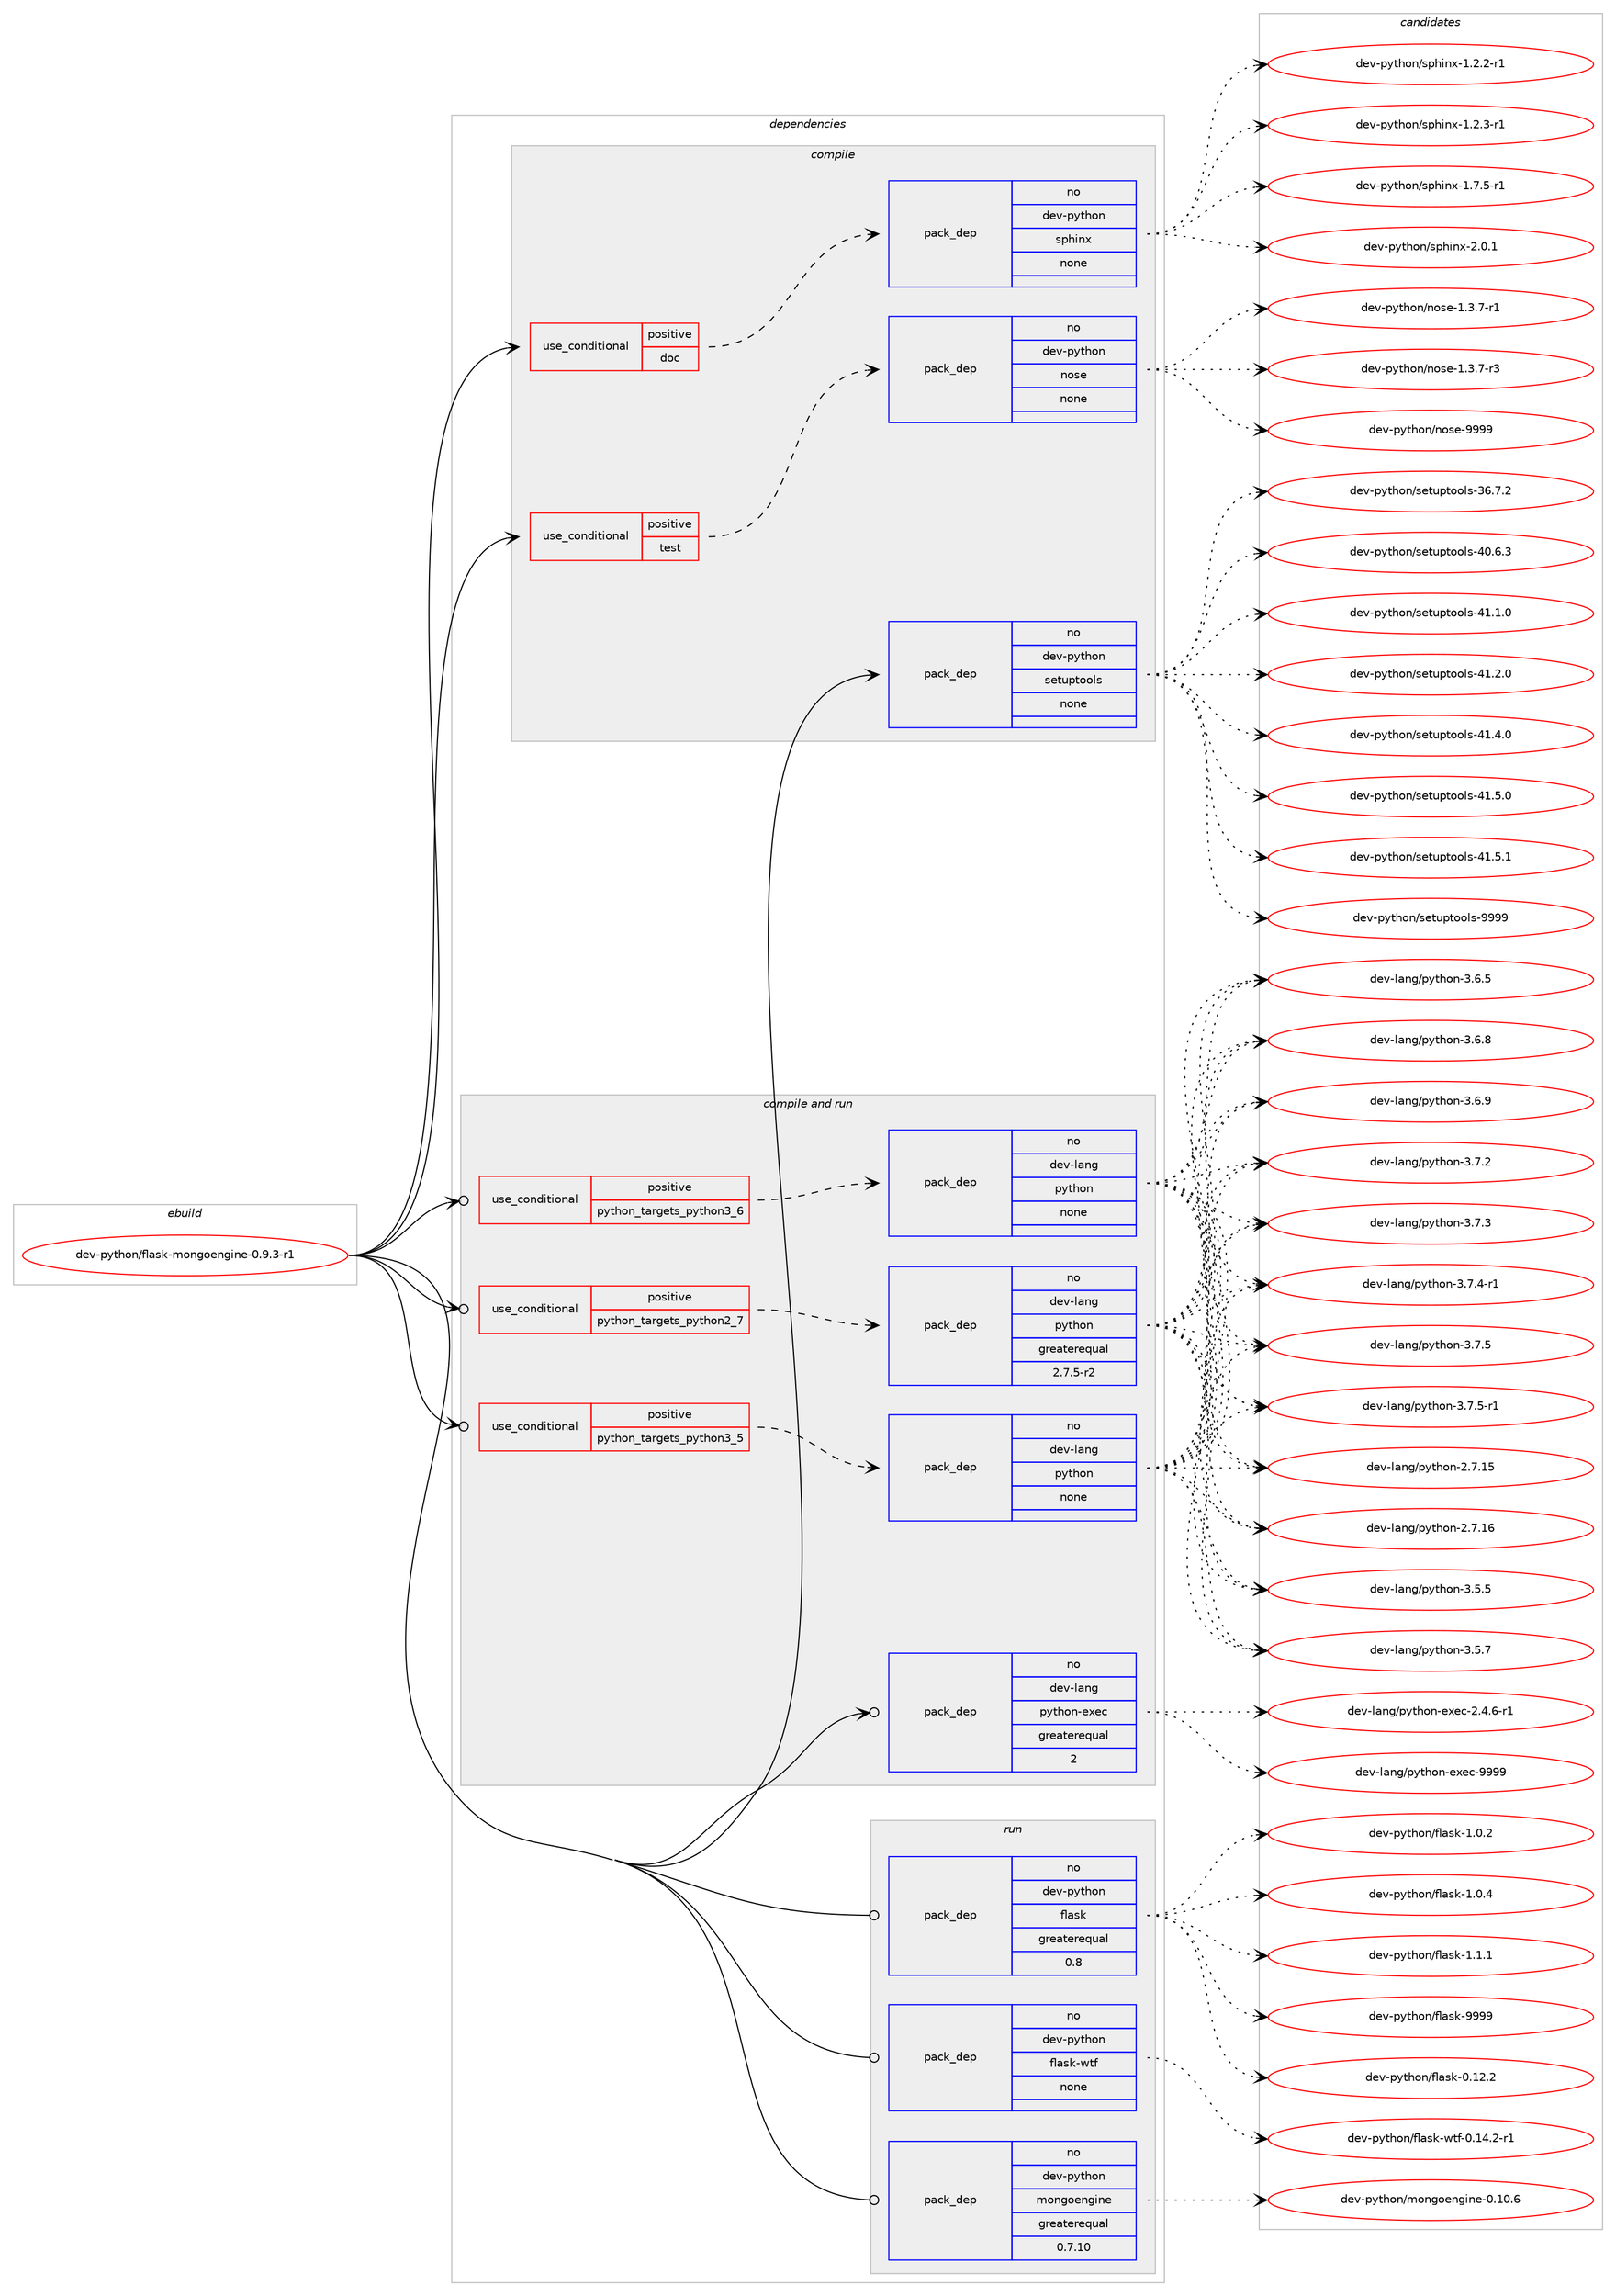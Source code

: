 digraph prolog {

# *************
# Graph options
# *************

newrank=true;
concentrate=true;
compound=true;
graph [rankdir=LR,fontname=Helvetica,fontsize=10,ranksep=1.5];#, ranksep=2.5, nodesep=0.2];
edge  [arrowhead=vee];
node  [fontname=Helvetica,fontsize=10];

# **********
# The ebuild
# **********

subgraph cluster_leftcol {
color=gray;
rank=same;
label=<<i>ebuild</i>>;
id [label="dev-python/flask-mongoengine-0.9.3-r1", color=red, width=4, href="../dev-python/flask-mongoengine-0.9.3-r1.svg"];
}

# ****************
# The dependencies
# ****************

subgraph cluster_midcol {
color=gray;
label=<<i>dependencies</i>>;
subgraph cluster_compile {
fillcolor="#eeeeee";
style=filled;
label=<<i>compile</i>>;
subgraph cond139533 {
dependency605139 [label=<<TABLE BORDER="0" CELLBORDER="1" CELLSPACING="0" CELLPADDING="4"><TR><TD ROWSPAN="3" CELLPADDING="10">use_conditional</TD></TR><TR><TD>positive</TD></TR><TR><TD>doc</TD></TR></TABLE>>, shape=none, color=red];
subgraph pack453809 {
dependency605140 [label=<<TABLE BORDER="0" CELLBORDER="1" CELLSPACING="0" CELLPADDING="4" WIDTH="220"><TR><TD ROWSPAN="6" CELLPADDING="30">pack_dep</TD></TR><TR><TD WIDTH="110">no</TD></TR><TR><TD>dev-python</TD></TR><TR><TD>sphinx</TD></TR><TR><TD>none</TD></TR><TR><TD></TD></TR></TABLE>>, shape=none, color=blue];
}
dependency605139:e -> dependency605140:w [weight=20,style="dashed",arrowhead="vee"];
}
id:e -> dependency605139:w [weight=20,style="solid",arrowhead="vee"];
subgraph cond139534 {
dependency605141 [label=<<TABLE BORDER="0" CELLBORDER="1" CELLSPACING="0" CELLPADDING="4"><TR><TD ROWSPAN="3" CELLPADDING="10">use_conditional</TD></TR><TR><TD>positive</TD></TR><TR><TD>test</TD></TR></TABLE>>, shape=none, color=red];
subgraph pack453810 {
dependency605142 [label=<<TABLE BORDER="0" CELLBORDER="1" CELLSPACING="0" CELLPADDING="4" WIDTH="220"><TR><TD ROWSPAN="6" CELLPADDING="30">pack_dep</TD></TR><TR><TD WIDTH="110">no</TD></TR><TR><TD>dev-python</TD></TR><TR><TD>nose</TD></TR><TR><TD>none</TD></TR><TR><TD></TD></TR></TABLE>>, shape=none, color=blue];
}
dependency605141:e -> dependency605142:w [weight=20,style="dashed",arrowhead="vee"];
}
id:e -> dependency605141:w [weight=20,style="solid",arrowhead="vee"];
subgraph pack453811 {
dependency605143 [label=<<TABLE BORDER="0" CELLBORDER="1" CELLSPACING="0" CELLPADDING="4" WIDTH="220"><TR><TD ROWSPAN="6" CELLPADDING="30">pack_dep</TD></TR><TR><TD WIDTH="110">no</TD></TR><TR><TD>dev-python</TD></TR><TR><TD>setuptools</TD></TR><TR><TD>none</TD></TR><TR><TD></TD></TR></TABLE>>, shape=none, color=blue];
}
id:e -> dependency605143:w [weight=20,style="solid",arrowhead="vee"];
}
subgraph cluster_compileandrun {
fillcolor="#eeeeee";
style=filled;
label=<<i>compile and run</i>>;
subgraph cond139535 {
dependency605144 [label=<<TABLE BORDER="0" CELLBORDER="1" CELLSPACING="0" CELLPADDING="4"><TR><TD ROWSPAN="3" CELLPADDING="10">use_conditional</TD></TR><TR><TD>positive</TD></TR><TR><TD>python_targets_python2_7</TD></TR></TABLE>>, shape=none, color=red];
subgraph pack453812 {
dependency605145 [label=<<TABLE BORDER="0" CELLBORDER="1" CELLSPACING="0" CELLPADDING="4" WIDTH="220"><TR><TD ROWSPAN="6" CELLPADDING="30">pack_dep</TD></TR><TR><TD WIDTH="110">no</TD></TR><TR><TD>dev-lang</TD></TR><TR><TD>python</TD></TR><TR><TD>greaterequal</TD></TR><TR><TD>2.7.5-r2</TD></TR></TABLE>>, shape=none, color=blue];
}
dependency605144:e -> dependency605145:w [weight=20,style="dashed",arrowhead="vee"];
}
id:e -> dependency605144:w [weight=20,style="solid",arrowhead="odotvee"];
subgraph cond139536 {
dependency605146 [label=<<TABLE BORDER="0" CELLBORDER="1" CELLSPACING="0" CELLPADDING="4"><TR><TD ROWSPAN="3" CELLPADDING="10">use_conditional</TD></TR><TR><TD>positive</TD></TR><TR><TD>python_targets_python3_5</TD></TR></TABLE>>, shape=none, color=red];
subgraph pack453813 {
dependency605147 [label=<<TABLE BORDER="0" CELLBORDER="1" CELLSPACING="0" CELLPADDING="4" WIDTH="220"><TR><TD ROWSPAN="6" CELLPADDING="30">pack_dep</TD></TR><TR><TD WIDTH="110">no</TD></TR><TR><TD>dev-lang</TD></TR><TR><TD>python</TD></TR><TR><TD>none</TD></TR><TR><TD></TD></TR></TABLE>>, shape=none, color=blue];
}
dependency605146:e -> dependency605147:w [weight=20,style="dashed",arrowhead="vee"];
}
id:e -> dependency605146:w [weight=20,style="solid",arrowhead="odotvee"];
subgraph cond139537 {
dependency605148 [label=<<TABLE BORDER="0" CELLBORDER="1" CELLSPACING="0" CELLPADDING="4"><TR><TD ROWSPAN="3" CELLPADDING="10">use_conditional</TD></TR><TR><TD>positive</TD></TR><TR><TD>python_targets_python3_6</TD></TR></TABLE>>, shape=none, color=red];
subgraph pack453814 {
dependency605149 [label=<<TABLE BORDER="0" CELLBORDER="1" CELLSPACING="0" CELLPADDING="4" WIDTH="220"><TR><TD ROWSPAN="6" CELLPADDING="30">pack_dep</TD></TR><TR><TD WIDTH="110">no</TD></TR><TR><TD>dev-lang</TD></TR><TR><TD>python</TD></TR><TR><TD>none</TD></TR><TR><TD></TD></TR></TABLE>>, shape=none, color=blue];
}
dependency605148:e -> dependency605149:w [weight=20,style="dashed",arrowhead="vee"];
}
id:e -> dependency605148:w [weight=20,style="solid",arrowhead="odotvee"];
subgraph pack453815 {
dependency605150 [label=<<TABLE BORDER="0" CELLBORDER="1" CELLSPACING="0" CELLPADDING="4" WIDTH="220"><TR><TD ROWSPAN="6" CELLPADDING="30">pack_dep</TD></TR><TR><TD WIDTH="110">no</TD></TR><TR><TD>dev-lang</TD></TR><TR><TD>python-exec</TD></TR><TR><TD>greaterequal</TD></TR><TR><TD>2</TD></TR></TABLE>>, shape=none, color=blue];
}
id:e -> dependency605150:w [weight=20,style="solid",arrowhead="odotvee"];
}
subgraph cluster_run {
fillcolor="#eeeeee";
style=filled;
label=<<i>run</i>>;
subgraph pack453816 {
dependency605151 [label=<<TABLE BORDER="0" CELLBORDER="1" CELLSPACING="0" CELLPADDING="4" WIDTH="220"><TR><TD ROWSPAN="6" CELLPADDING="30">pack_dep</TD></TR><TR><TD WIDTH="110">no</TD></TR><TR><TD>dev-python</TD></TR><TR><TD>flask</TD></TR><TR><TD>greaterequal</TD></TR><TR><TD>0.8</TD></TR></TABLE>>, shape=none, color=blue];
}
id:e -> dependency605151:w [weight=20,style="solid",arrowhead="odot"];
subgraph pack453817 {
dependency605152 [label=<<TABLE BORDER="0" CELLBORDER="1" CELLSPACING="0" CELLPADDING="4" WIDTH="220"><TR><TD ROWSPAN="6" CELLPADDING="30">pack_dep</TD></TR><TR><TD WIDTH="110">no</TD></TR><TR><TD>dev-python</TD></TR><TR><TD>flask-wtf</TD></TR><TR><TD>none</TD></TR><TR><TD></TD></TR></TABLE>>, shape=none, color=blue];
}
id:e -> dependency605152:w [weight=20,style="solid",arrowhead="odot"];
subgraph pack453818 {
dependency605153 [label=<<TABLE BORDER="0" CELLBORDER="1" CELLSPACING="0" CELLPADDING="4" WIDTH="220"><TR><TD ROWSPAN="6" CELLPADDING="30">pack_dep</TD></TR><TR><TD WIDTH="110">no</TD></TR><TR><TD>dev-python</TD></TR><TR><TD>mongoengine</TD></TR><TR><TD>greaterequal</TD></TR><TR><TD>0.7.10</TD></TR></TABLE>>, shape=none, color=blue];
}
id:e -> dependency605153:w [weight=20,style="solid",arrowhead="odot"];
}
}

# **************
# The candidates
# **************

subgraph cluster_choices {
rank=same;
color=gray;
label=<<i>candidates</i>>;

subgraph choice453809 {
color=black;
nodesep=1;
choice10010111845112121116104111110471151121041051101204549465046504511449 [label="dev-python/sphinx-1.2.2-r1", color=red, width=4,href="../dev-python/sphinx-1.2.2-r1.svg"];
choice10010111845112121116104111110471151121041051101204549465046514511449 [label="dev-python/sphinx-1.2.3-r1", color=red, width=4,href="../dev-python/sphinx-1.2.3-r1.svg"];
choice10010111845112121116104111110471151121041051101204549465546534511449 [label="dev-python/sphinx-1.7.5-r1", color=red, width=4,href="../dev-python/sphinx-1.7.5-r1.svg"];
choice1001011184511212111610411111047115112104105110120455046484649 [label="dev-python/sphinx-2.0.1", color=red, width=4,href="../dev-python/sphinx-2.0.1.svg"];
dependency605140:e -> choice10010111845112121116104111110471151121041051101204549465046504511449:w [style=dotted,weight="100"];
dependency605140:e -> choice10010111845112121116104111110471151121041051101204549465046514511449:w [style=dotted,weight="100"];
dependency605140:e -> choice10010111845112121116104111110471151121041051101204549465546534511449:w [style=dotted,weight="100"];
dependency605140:e -> choice1001011184511212111610411111047115112104105110120455046484649:w [style=dotted,weight="100"];
}
subgraph choice453810 {
color=black;
nodesep=1;
choice10010111845112121116104111110471101111151014549465146554511449 [label="dev-python/nose-1.3.7-r1", color=red, width=4,href="../dev-python/nose-1.3.7-r1.svg"];
choice10010111845112121116104111110471101111151014549465146554511451 [label="dev-python/nose-1.3.7-r3", color=red, width=4,href="../dev-python/nose-1.3.7-r3.svg"];
choice10010111845112121116104111110471101111151014557575757 [label="dev-python/nose-9999", color=red, width=4,href="../dev-python/nose-9999.svg"];
dependency605142:e -> choice10010111845112121116104111110471101111151014549465146554511449:w [style=dotted,weight="100"];
dependency605142:e -> choice10010111845112121116104111110471101111151014549465146554511451:w [style=dotted,weight="100"];
dependency605142:e -> choice10010111845112121116104111110471101111151014557575757:w [style=dotted,weight="100"];
}
subgraph choice453811 {
color=black;
nodesep=1;
choice100101118451121211161041111104711510111611711211611111110811545515446554650 [label="dev-python/setuptools-36.7.2", color=red, width=4,href="../dev-python/setuptools-36.7.2.svg"];
choice100101118451121211161041111104711510111611711211611111110811545524846544651 [label="dev-python/setuptools-40.6.3", color=red, width=4,href="../dev-python/setuptools-40.6.3.svg"];
choice100101118451121211161041111104711510111611711211611111110811545524946494648 [label="dev-python/setuptools-41.1.0", color=red, width=4,href="../dev-python/setuptools-41.1.0.svg"];
choice100101118451121211161041111104711510111611711211611111110811545524946504648 [label="dev-python/setuptools-41.2.0", color=red, width=4,href="../dev-python/setuptools-41.2.0.svg"];
choice100101118451121211161041111104711510111611711211611111110811545524946524648 [label="dev-python/setuptools-41.4.0", color=red, width=4,href="../dev-python/setuptools-41.4.0.svg"];
choice100101118451121211161041111104711510111611711211611111110811545524946534648 [label="dev-python/setuptools-41.5.0", color=red, width=4,href="../dev-python/setuptools-41.5.0.svg"];
choice100101118451121211161041111104711510111611711211611111110811545524946534649 [label="dev-python/setuptools-41.5.1", color=red, width=4,href="../dev-python/setuptools-41.5.1.svg"];
choice10010111845112121116104111110471151011161171121161111111081154557575757 [label="dev-python/setuptools-9999", color=red, width=4,href="../dev-python/setuptools-9999.svg"];
dependency605143:e -> choice100101118451121211161041111104711510111611711211611111110811545515446554650:w [style=dotted,weight="100"];
dependency605143:e -> choice100101118451121211161041111104711510111611711211611111110811545524846544651:w [style=dotted,weight="100"];
dependency605143:e -> choice100101118451121211161041111104711510111611711211611111110811545524946494648:w [style=dotted,weight="100"];
dependency605143:e -> choice100101118451121211161041111104711510111611711211611111110811545524946504648:w [style=dotted,weight="100"];
dependency605143:e -> choice100101118451121211161041111104711510111611711211611111110811545524946524648:w [style=dotted,weight="100"];
dependency605143:e -> choice100101118451121211161041111104711510111611711211611111110811545524946534648:w [style=dotted,weight="100"];
dependency605143:e -> choice100101118451121211161041111104711510111611711211611111110811545524946534649:w [style=dotted,weight="100"];
dependency605143:e -> choice10010111845112121116104111110471151011161171121161111111081154557575757:w [style=dotted,weight="100"];
}
subgraph choice453812 {
color=black;
nodesep=1;
choice10010111845108971101034711212111610411111045504655464953 [label="dev-lang/python-2.7.15", color=red, width=4,href="../dev-lang/python-2.7.15.svg"];
choice10010111845108971101034711212111610411111045504655464954 [label="dev-lang/python-2.7.16", color=red, width=4,href="../dev-lang/python-2.7.16.svg"];
choice100101118451089711010347112121116104111110455146534653 [label="dev-lang/python-3.5.5", color=red, width=4,href="../dev-lang/python-3.5.5.svg"];
choice100101118451089711010347112121116104111110455146534655 [label="dev-lang/python-3.5.7", color=red, width=4,href="../dev-lang/python-3.5.7.svg"];
choice100101118451089711010347112121116104111110455146544653 [label="dev-lang/python-3.6.5", color=red, width=4,href="../dev-lang/python-3.6.5.svg"];
choice100101118451089711010347112121116104111110455146544656 [label="dev-lang/python-3.6.8", color=red, width=4,href="../dev-lang/python-3.6.8.svg"];
choice100101118451089711010347112121116104111110455146544657 [label="dev-lang/python-3.6.9", color=red, width=4,href="../dev-lang/python-3.6.9.svg"];
choice100101118451089711010347112121116104111110455146554650 [label="dev-lang/python-3.7.2", color=red, width=4,href="../dev-lang/python-3.7.2.svg"];
choice100101118451089711010347112121116104111110455146554651 [label="dev-lang/python-3.7.3", color=red, width=4,href="../dev-lang/python-3.7.3.svg"];
choice1001011184510897110103471121211161041111104551465546524511449 [label="dev-lang/python-3.7.4-r1", color=red, width=4,href="../dev-lang/python-3.7.4-r1.svg"];
choice100101118451089711010347112121116104111110455146554653 [label="dev-lang/python-3.7.5", color=red, width=4,href="../dev-lang/python-3.7.5.svg"];
choice1001011184510897110103471121211161041111104551465546534511449 [label="dev-lang/python-3.7.5-r1", color=red, width=4,href="../dev-lang/python-3.7.5-r1.svg"];
dependency605145:e -> choice10010111845108971101034711212111610411111045504655464953:w [style=dotted,weight="100"];
dependency605145:e -> choice10010111845108971101034711212111610411111045504655464954:w [style=dotted,weight="100"];
dependency605145:e -> choice100101118451089711010347112121116104111110455146534653:w [style=dotted,weight="100"];
dependency605145:e -> choice100101118451089711010347112121116104111110455146534655:w [style=dotted,weight="100"];
dependency605145:e -> choice100101118451089711010347112121116104111110455146544653:w [style=dotted,weight="100"];
dependency605145:e -> choice100101118451089711010347112121116104111110455146544656:w [style=dotted,weight="100"];
dependency605145:e -> choice100101118451089711010347112121116104111110455146544657:w [style=dotted,weight="100"];
dependency605145:e -> choice100101118451089711010347112121116104111110455146554650:w [style=dotted,weight="100"];
dependency605145:e -> choice100101118451089711010347112121116104111110455146554651:w [style=dotted,weight="100"];
dependency605145:e -> choice1001011184510897110103471121211161041111104551465546524511449:w [style=dotted,weight="100"];
dependency605145:e -> choice100101118451089711010347112121116104111110455146554653:w [style=dotted,weight="100"];
dependency605145:e -> choice1001011184510897110103471121211161041111104551465546534511449:w [style=dotted,weight="100"];
}
subgraph choice453813 {
color=black;
nodesep=1;
choice10010111845108971101034711212111610411111045504655464953 [label="dev-lang/python-2.7.15", color=red, width=4,href="../dev-lang/python-2.7.15.svg"];
choice10010111845108971101034711212111610411111045504655464954 [label="dev-lang/python-2.7.16", color=red, width=4,href="../dev-lang/python-2.7.16.svg"];
choice100101118451089711010347112121116104111110455146534653 [label="dev-lang/python-3.5.5", color=red, width=4,href="../dev-lang/python-3.5.5.svg"];
choice100101118451089711010347112121116104111110455146534655 [label="dev-lang/python-3.5.7", color=red, width=4,href="../dev-lang/python-3.5.7.svg"];
choice100101118451089711010347112121116104111110455146544653 [label="dev-lang/python-3.6.5", color=red, width=4,href="../dev-lang/python-3.6.5.svg"];
choice100101118451089711010347112121116104111110455146544656 [label="dev-lang/python-3.6.8", color=red, width=4,href="../dev-lang/python-3.6.8.svg"];
choice100101118451089711010347112121116104111110455146544657 [label="dev-lang/python-3.6.9", color=red, width=4,href="../dev-lang/python-3.6.9.svg"];
choice100101118451089711010347112121116104111110455146554650 [label="dev-lang/python-3.7.2", color=red, width=4,href="../dev-lang/python-3.7.2.svg"];
choice100101118451089711010347112121116104111110455146554651 [label="dev-lang/python-3.7.3", color=red, width=4,href="../dev-lang/python-3.7.3.svg"];
choice1001011184510897110103471121211161041111104551465546524511449 [label="dev-lang/python-3.7.4-r1", color=red, width=4,href="../dev-lang/python-3.7.4-r1.svg"];
choice100101118451089711010347112121116104111110455146554653 [label="dev-lang/python-3.7.5", color=red, width=4,href="../dev-lang/python-3.7.5.svg"];
choice1001011184510897110103471121211161041111104551465546534511449 [label="dev-lang/python-3.7.5-r1", color=red, width=4,href="../dev-lang/python-3.7.5-r1.svg"];
dependency605147:e -> choice10010111845108971101034711212111610411111045504655464953:w [style=dotted,weight="100"];
dependency605147:e -> choice10010111845108971101034711212111610411111045504655464954:w [style=dotted,weight="100"];
dependency605147:e -> choice100101118451089711010347112121116104111110455146534653:w [style=dotted,weight="100"];
dependency605147:e -> choice100101118451089711010347112121116104111110455146534655:w [style=dotted,weight="100"];
dependency605147:e -> choice100101118451089711010347112121116104111110455146544653:w [style=dotted,weight="100"];
dependency605147:e -> choice100101118451089711010347112121116104111110455146544656:w [style=dotted,weight="100"];
dependency605147:e -> choice100101118451089711010347112121116104111110455146544657:w [style=dotted,weight="100"];
dependency605147:e -> choice100101118451089711010347112121116104111110455146554650:w [style=dotted,weight="100"];
dependency605147:e -> choice100101118451089711010347112121116104111110455146554651:w [style=dotted,weight="100"];
dependency605147:e -> choice1001011184510897110103471121211161041111104551465546524511449:w [style=dotted,weight="100"];
dependency605147:e -> choice100101118451089711010347112121116104111110455146554653:w [style=dotted,weight="100"];
dependency605147:e -> choice1001011184510897110103471121211161041111104551465546534511449:w [style=dotted,weight="100"];
}
subgraph choice453814 {
color=black;
nodesep=1;
choice10010111845108971101034711212111610411111045504655464953 [label="dev-lang/python-2.7.15", color=red, width=4,href="../dev-lang/python-2.7.15.svg"];
choice10010111845108971101034711212111610411111045504655464954 [label="dev-lang/python-2.7.16", color=red, width=4,href="../dev-lang/python-2.7.16.svg"];
choice100101118451089711010347112121116104111110455146534653 [label="dev-lang/python-3.5.5", color=red, width=4,href="../dev-lang/python-3.5.5.svg"];
choice100101118451089711010347112121116104111110455146534655 [label="dev-lang/python-3.5.7", color=red, width=4,href="../dev-lang/python-3.5.7.svg"];
choice100101118451089711010347112121116104111110455146544653 [label="dev-lang/python-3.6.5", color=red, width=4,href="../dev-lang/python-3.6.5.svg"];
choice100101118451089711010347112121116104111110455146544656 [label="dev-lang/python-3.6.8", color=red, width=4,href="../dev-lang/python-3.6.8.svg"];
choice100101118451089711010347112121116104111110455146544657 [label="dev-lang/python-3.6.9", color=red, width=4,href="../dev-lang/python-3.6.9.svg"];
choice100101118451089711010347112121116104111110455146554650 [label="dev-lang/python-3.7.2", color=red, width=4,href="../dev-lang/python-3.7.2.svg"];
choice100101118451089711010347112121116104111110455146554651 [label="dev-lang/python-3.7.3", color=red, width=4,href="../dev-lang/python-3.7.3.svg"];
choice1001011184510897110103471121211161041111104551465546524511449 [label="dev-lang/python-3.7.4-r1", color=red, width=4,href="../dev-lang/python-3.7.4-r1.svg"];
choice100101118451089711010347112121116104111110455146554653 [label="dev-lang/python-3.7.5", color=red, width=4,href="../dev-lang/python-3.7.5.svg"];
choice1001011184510897110103471121211161041111104551465546534511449 [label="dev-lang/python-3.7.5-r1", color=red, width=4,href="../dev-lang/python-3.7.5-r1.svg"];
dependency605149:e -> choice10010111845108971101034711212111610411111045504655464953:w [style=dotted,weight="100"];
dependency605149:e -> choice10010111845108971101034711212111610411111045504655464954:w [style=dotted,weight="100"];
dependency605149:e -> choice100101118451089711010347112121116104111110455146534653:w [style=dotted,weight="100"];
dependency605149:e -> choice100101118451089711010347112121116104111110455146534655:w [style=dotted,weight="100"];
dependency605149:e -> choice100101118451089711010347112121116104111110455146544653:w [style=dotted,weight="100"];
dependency605149:e -> choice100101118451089711010347112121116104111110455146544656:w [style=dotted,weight="100"];
dependency605149:e -> choice100101118451089711010347112121116104111110455146544657:w [style=dotted,weight="100"];
dependency605149:e -> choice100101118451089711010347112121116104111110455146554650:w [style=dotted,weight="100"];
dependency605149:e -> choice100101118451089711010347112121116104111110455146554651:w [style=dotted,weight="100"];
dependency605149:e -> choice1001011184510897110103471121211161041111104551465546524511449:w [style=dotted,weight="100"];
dependency605149:e -> choice100101118451089711010347112121116104111110455146554653:w [style=dotted,weight="100"];
dependency605149:e -> choice1001011184510897110103471121211161041111104551465546534511449:w [style=dotted,weight="100"];
}
subgraph choice453815 {
color=black;
nodesep=1;
choice10010111845108971101034711212111610411111045101120101994550465246544511449 [label="dev-lang/python-exec-2.4.6-r1", color=red, width=4,href="../dev-lang/python-exec-2.4.6-r1.svg"];
choice10010111845108971101034711212111610411111045101120101994557575757 [label="dev-lang/python-exec-9999", color=red, width=4,href="../dev-lang/python-exec-9999.svg"];
dependency605150:e -> choice10010111845108971101034711212111610411111045101120101994550465246544511449:w [style=dotted,weight="100"];
dependency605150:e -> choice10010111845108971101034711212111610411111045101120101994557575757:w [style=dotted,weight="100"];
}
subgraph choice453816 {
color=black;
nodesep=1;
choice10010111845112121116104111110471021089711510745484649504650 [label="dev-python/flask-0.12.2", color=red, width=4,href="../dev-python/flask-0.12.2.svg"];
choice100101118451121211161041111104710210897115107454946484650 [label="dev-python/flask-1.0.2", color=red, width=4,href="../dev-python/flask-1.0.2.svg"];
choice100101118451121211161041111104710210897115107454946484652 [label="dev-python/flask-1.0.4", color=red, width=4,href="../dev-python/flask-1.0.4.svg"];
choice100101118451121211161041111104710210897115107454946494649 [label="dev-python/flask-1.1.1", color=red, width=4,href="../dev-python/flask-1.1.1.svg"];
choice1001011184511212111610411111047102108971151074557575757 [label="dev-python/flask-9999", color=red, width=4,href="../dev-python/flask-9999.svg"];
dependency605151:e -> choice10010111845112121116104111110471021089711510745484649504650:w [style=dotted,weight="100"];
dependency605151:e -> choice100101118451121211161041111104710210897115107454946484650:w [style=dotted,weight="100"];
dependency605151:e -> choice100101118451121211161041111104710210897115107454946484652:w [style=dotted,weight="100"];
dependency605151:e -> choice100101118451121211161041111104710210897115107454946494649:w [style=dotted,weight="100"];
dependency605151:e -> choice1001011184511212111610411111047102108971151074557575757:w [style=dotted,weight="100"];
}
subgraph choice453817 {
color=black;
nodesep=1;
choice10010111845112121116104111110471021089711510745119116102454846495246504511449 [label="dev-python/flask-wtf-0.14.2-r1", color=red, width=4,href="../dev-python/flask-wtf-0.14.2-r1.svg"];
dependency605152:e -> choice10010111845112121116104111110471021089711510745119116102454846495246504511449:w [style=dotted,weight="100"];
}
subgraph choice453818 {
color=black;
nodesep=1;
choice100101118451121211161041111104710911111010311110111010310511010145484649484654 [label="dev-python/mongoengine-0.10.6", color=red, width=4,href="../dev-python/mongoengine-0.10.6.svg"];
dependency605153:e -> choice100101118451121211161041111104710911111010311110111010310511010145484649484654:w [style=dotted,weight="100"];
}
}

}
